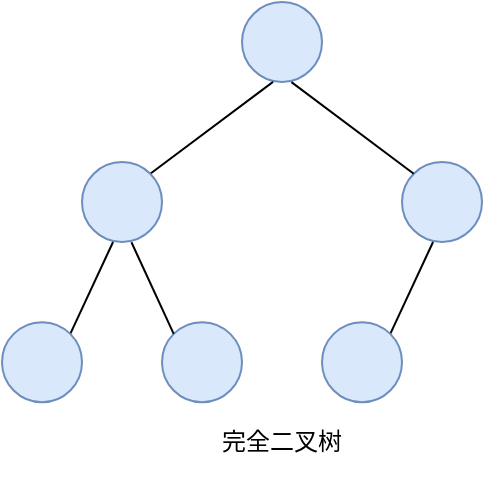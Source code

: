 <mxfile version="13.9.9" type="device"><diagram id="UgzTVYEiwRoPIR975O5L" name="第 1 页"><mxGraphModel dx="569" dy="329" grid="1" gridSize="10" guides="1" tooltips="1" connect="1" arrows="1" fold="1" page="1" pageScale="1" pageWidth="827" pageHeight="1169" math="0" shadow="0"><root><mxCell id="0"/><mxCell id="1" parent="0"/><mxCell id="50dl3jSADNgir6cry58d-1" value="" style="ellipse;whiteSpace=wrap;html=1;fillColor=#dae8fc;strokeColor=#6c8ebf;" vertex="1" parent="1"><mxGeometry x="200" y="280" width="40" height="40" as="geometry"/></mxCell><mxCell id="50dl3jSADNgir6cry58d-2" value="" style="endArrow=none;html=1;entryX=0.388;entryY=0.998;entryDx=0;entryDy=0;exitX=1;exitY=0;exitDx=0;exitDy=0;entryPerimeter=0;" edge="1" parent="1" source="50dl3jSADNgir6cry58d-3" target="50dl3jSADNgir6cry58d-1"><mxGeometry width="50" height="50" relative="1" as="geometry"><mxPoint x="190" y="360" as="sourcePoint"/><mxPoint x="260" y="240" as="targetPoint"/></mxGeometry></mxCell><mxCell id="50dl3jSADNgir6cry58d-3" value="" style="ellipse;whiteSpace=wrap;html=1;fillColor=#dae8fc;strokeColor=#6c8ebf;" vertex="1" parent="1"><mxGeometry x="120" y="360" width="40" height="40" as="geometry"/></mxCell><mxCell id="50dl3jSADNgir6cry58d-4" value="" style="ellipse;whiteSpace=wrap;html=1;fillColor=#dae8fc;strokeColor=#6c8ebf;" vertex="1" parent="1"><mxGeometry x="280" y="360" width="40" height="40" as="geometry"/></mxCell><mxCell id="50dl3jSADNgir6cry58d-5" value="" style="endArrow=none;html=1;exitX=0;exitY=0;exitDx=0;exitDy=0;entryX=0.618;entryY=1.001;entryDx=0;entryDy=0;entryPerimeter=0;" edge="1" parent="1" source="50dl3jSADNgir6cry58d-4" target="50dl3jSADNgir6cry58d-1"><mxGeometry width="50" height="50" relative="1" as="geometry"><mxPoint x="190" y="370" as="sourcePoint"/><mxPoint x="224" y="319" as="targetPoint"/></mxGeometry></mxCell><mxCell id="50dl3jSADNgir6cry58d-6" value="" style="endArrow=none;html=1;entryX=0.388;entryY=0.998;entryDx=0;entryDy=0;exitX=1;exitY=0;exitDx=0;exitDy=0;entryPerimeter=0;" edge="1" parent="1" source="50dl3jSADNgir6cry58d-7"><mxGeometry width="50" height="50" relative="1" as="geometry"><mxPoint x="110" y="440.08" as="sourcePoint"/><mxPoint x="135.52" y="400.0" as="targetPoint"/></mxGeometry></mxCell><mxCell id="50dl3jSADNgir6cry58d-7" value="" style="ellipse;whiteSpace=wrap;html=1;fillColor=#dae8fc;strokeColor=#6c8ebf;" vertex="1" parent="1"><mxGeometry x="80" y="440.08" width="40" height="40" as="geometry"/></mxCell><mxCell id="50dl3jSADNgir6cry58d-8" value="" style="ellipse;whiteSpace=wrap;html=1;fillColor=#dae8fc;strokeColor=#6c8ebf;" vertex="1" parent="1"><mxGeometry x="160" y="440.08" width="40" height="40" as="geometry"/></mxCell><mxCell id="50dl3jSADNgir6cry58d-9" value="" style="endArrow=none;html=1;exitX=0;exitY=0;exitDx=0;exitDy=0;entryX=0.618;entryY=1.001;entryDx=0;entryDy=0;entryPerimeter=0;" edge="1" parent="1" source="50dl3jSADNgir6cry58d-8"><mxGeometry width="50" height="50" relative="1" as="geometry"><mxPoint x="110" y="450.08" as="sourcePoint"/><mxPoint x="144.72" y="400.12" as="targetPoint"/></mxGeometry></mxCell><mxCell id="50dl3jSADNgir6cry58d-10" value="" style="endArrow=none;html=1;entryX=0.388;entryY=0.998;entryDx=0;entryDy=0;exitX=1;exitY=0;exitDx=0;exitDy=0;entryPerimeter=0;" edge="1" parent="1" source="50dl3jSADNgir6cry58d-11"><mxGeometry width="50" height="50" relative="1" as="geometry"><mxPoint x="270" y="440.08" as="sourcePoint"/><mxPoint x="295.52" y="400.0" as="targetPoint"/></mxGeometry></mxCell><mxCell id="50dl3jSADNgir6cry58d-11" value="" style="ellipse;whiteSpace=wrap;html=1;fillColor=#dae8fc;strokeColor=#6c8ebf;" vertex="1" parent="1"><mxGeometry x="240" y="440.08" width="40" height="40" as="geometry"/></mxCell><mxCell id="50dl3jSADNgir6cry58d-18" value="完全二叉树" style="text;html=1;strokeColor=none;fillColor=none;align=center;verticalAlign=middle;whiteSpace=wrap;rounded=0;" vertex="1" parent="1"><mxGeometry x="160" y="480.08" width="120" height="40" as="geometry"/></mxCell></root></mxGraphModel></diagram></mxfile>